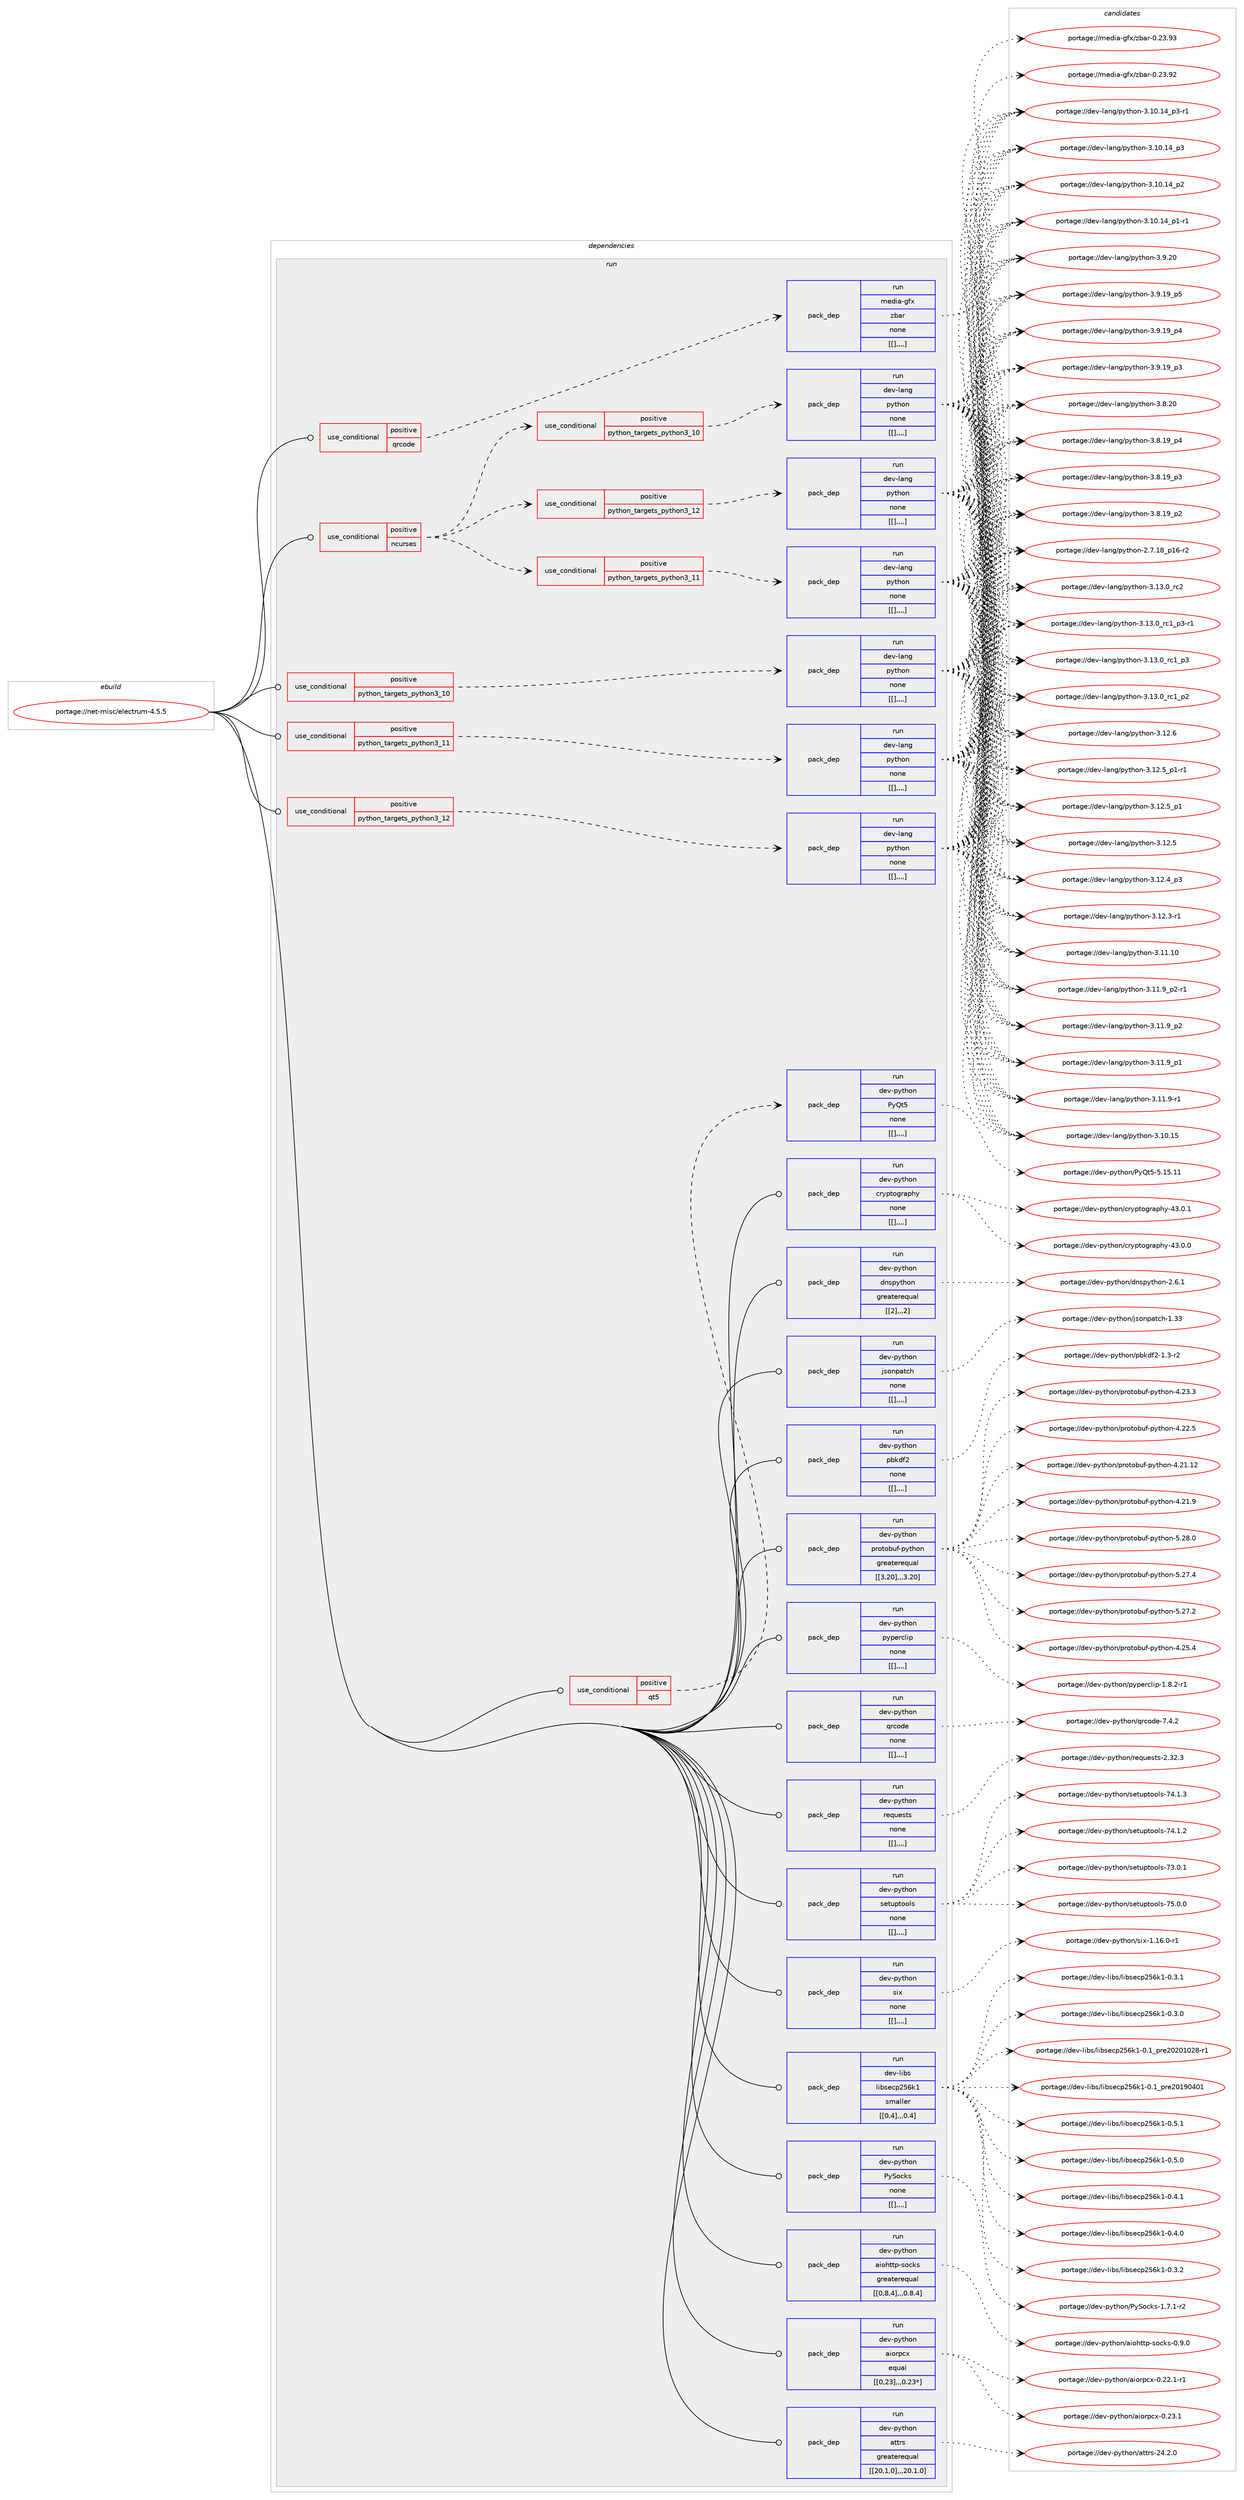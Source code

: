 digraph prolog {

# *************
# Graph options
# *************

newrank=true;
concentrate=true;
compound=true;
graph [rankdir=LR,fontname=Helvetica,fontsize=10,ranksep=1.5];#, ranksep=2.5, nodesep=0.2];
edge  [arrowhead=vee];
node  [fontname=Helvetica,fontsize=10];

# **********
# The ebuild
# **********

subgraph cluster_leftcol {
color=gray;
label=<<i>ebuild</i>>;
id [label="portage://net-misc/electrum-4.5.5", color=red, width=4, href="../net-misc/electrum-4.5.5.svg"];
}

# ****************
# The dependencies
# ****************

subgraph cluster_midcol {
color=gray;
label=<<i>dependencies</i>>;
subgraph cluster_compile {
fillcolor="#eeeeee";
style=filled;
label=<<i>compile</i>>;
}
subgraph cluster_compileandrun {
fillcolor="#eeeeee";
style=filled;
label=<<i>compile and run</i>>;
}
subgraph cluster_run {
fillcolor="#eeeeee";
style=filled;
label=<<i>run</i>>;
subgraph cond100925 {
dependency385723 [label=<<TABLE BORDER="0" CELLBORDER="1" CELLSPACING="0" CELLPADDING="4"><TR><TD ROWSPAN="3" CELLPADDING="10">use_conditional</TD></TR><TR><TD>positive</TD></TR><TR><TD>ncurses</TD></TR></TABLE>>, shape=none, color=red];
subgraph cond100926 {
dependency385724 [label=<<TABLE BORDER="0" CELLBORDER="1" CELLSPACING="0" CELLPADDING="4"><TR><TD ROWSPAN="3" CELLPADDING="10">use_conditional</TD></TR><TR><TD>positive</TD></TR><TR><TD>python_targets_python3_10</TD></TR></TABLE>>, shape=none, color=red];
subgraph pack281976 {
dependency385725 [label=<<TABLE BORDER="0" CELLBORDER="1" CELLSPACING="0" CELLPADDING="4" WIDTH="220"><TR><TD ROWSPAN="6" CELLPADDING="30">pack_dep</TD></TR><TR><TD WIDTH="110">run</TD></TR><TR><TD>dev-lang</TD></TR><TR><TD>python</TD></TR><TR><TD>none</TD></TR><TR><TD>[[],,,,]</TD></TR></TABLE>>, shape=none, color=blue];
}
dependency385724:e -> dependency385725:w [weight=20,style="dashed",arrowhead="vee"];
}
dependency385723:e -> dependency385724:w [weight=20,style="dashed",arrowhead="vee"];
subgraph cond100927 {
dependency385726 [label=<<TABLE BORDER="0" CELLBORDER="1" CELLSPACING="0" CELLPADDING="4"><TR><TD ROWSPAN="3" CELLPADDING="10">use_conditional</TD></TR><TR><TD>positive</TD></TR><TR><TD>python_targets_python3_11</TD></TR></TABLE>>, shape=none, color=red];
subgraph pack281977 {
dependency385727 [label=<<TABLE BORDER="0" CELLBORDER="1" CELLSPACING="0" CELLPADDING="4" WIDTH="220"><TR><TD ROWSPAN="6" CELLPADDING="30">pack_dep</TD></TR><TR><TD WIDTH="110">run</TD></TR><TR><TD>dev-lang</TD></TR><TR><TD>python</TD></TR><TR><TD>none</TD></TR><TR><TD>[[],,,,]</TD></TR></TABLE>>, shape=none, color=blue];
}
dependency385726:e -> dependency385727:w [weight=20,style="dashed",arrowhead="vee"];
}
dependency385723:e -> dependency385726:w [weight=20,style="dashed",arrowhead="vee"];
subgraph cond100928 {
dependency385728 [label=<<TABLE BORDER="0" CELLBORDER="1" CELLSPACING="0" CELLPADDING="4"><TR><TD ROWSPAN="3" CELLPADDING="10">use_conditional</TD></TR><TR><TD>positive</TD></TR><TR><TD>python_targets_python3_12</TD></TR></TABLE>>, shape=none, color=red];
subgraph pack281978 {
dependency385729 [label=<<TABLE BORDER="0" CELLBORDER="1" CELLSPACING="0" CELLPADDING="4" WIDTH="220"><TR><TD ROWSPAN="6" CELLPADDING="30">pack_dep</TD></TR><TR><TD WIDTH="110">run</TD></TR><TR><TD>dev-lang</TD></TR><TR><TD>python</TD></TR><TR><TD>none</TD></TR><TR><TD>[[],,,,]</TD></TR></TABLE>>, shape=none, color=blue];
}
dependency385728:e -> dependency385729:w [weight=20,style="dashed",arrowhead="vee"];
}
dependency385723:e -> dependency385728:w [weight=20,style="dashed",arrowhead="vee"];
}
id:e -> dependency385723:w [weight=20,style="solid",arrowhead="odot"];
subgraph cond100929 {
dependency385730 [label=<<TABLE BORDER="0" CELLBORDER="1" CELLSPACING="0" CELLPADDING="4"><TR><TD ROWSPAN="3" CELLPADDING="10">use_conditional</TD></TR><TR><TD>positive</TD></TR><TR><TD>python_targets_python3_10</TD></TR></TABLE>>, shape=none, color=red];
subgraph pack281979 {
dependency385731 [label=<<TABLE BORDER="0" CELLBORDER="1" CELLSPACING="0" CELLPADDING="4" WIDTH="220"><TR><TD ROWSPAN="6" CELLPADDING="30">pack_dep</TD></TR><TR><TD WIDTH="110">run</TD></TR><TR><TD>dev-lang</TD></TR><TR><TD>python</TD></TR><TR><TD>none</TD></TR><TR><TD>[[],,,,]</TD></TR></TABLE>>, shape=none, color=blue];
}
dependency385730:e -> dependency385731:w [weight=20,style="dashed",arrowhead="vee"];
}
id:e -> dependency385730:w [weight=20,style="solid",arrowhead="odot"];
subgraph cond100930 {
dependency385732 [label=<<TABLE BORDER="0" CELLBORDER="1" CELLSPACING="0" CELLPADDING="4"><TR><TD ROWSPAN="3" CELLPADDING="10">use_conditional</TD></TR><TR><TD>positive</TD></TR><TR><TD>python_targets_python3_11</TD></TR></TABLE>>, shape=none, color=red];
subgraph pack281980 {
dependency385733 [label=<<TABLE BORDER="0" CELLBORDER="1" CELLSPACING="0" CELLPADDING="4" WIDTH="220"><TR><TD ROWSPAN="6" CELLPADDING="30">pack_dep</TD></TR><TR><TD WIDTH="110">run</TD></TR><TR><TD>dev-lang</TD></TR><TR><TD>python</TD></TR><TR><TD>none</TD></TR><TR><TD>[[],,,,]</TD></TR></TABLE>>, shape=none, color=blue];
}
dependency385732:e -> dependency385733:w [weight=20,style="dashed",arrowhead="vee"];
}
id:e -> dependency385732:w [weight=20,style="solid",arrowhead="odot"];
subgraph cond100931 {
dependency385734 [label=<<TABLE BORDER="0" CELLBORDER="1" CELLSPACING="0" CELLPADDING="4"><TR><TD ROWSPAN="3" CELLPADDING="10">use_conditional</TD></TR><TR><TD>positive</TD></TR><TR><TD>python_targets_python3_12</TD></TR></TABLE>>, shape=none, color=red];
subgraph pack281981 {
dependency385735 [label=<<TABLE BORDER="0" CELLBORDER="1" CELLSPACING="0" CELLPADDING="4" WIDTH="220"><TR><TD ROWSPAN="6" CELLPADDING="30">pack_dep</TD></TR><TR><TD WIDTH="110">run</TD></TR><TR><TD>dev-lang</TD></TR><TR><TD>python</TD></TR><TR><TD>none</TD></TR><TR><TD>[[],,,,]</TD></TR></TABLE>>, shape=none, color=blue];
}
dependency385734:e -> dependency385735:w [weight=20,style="dashed",arrowhead="vee"];
}
id:e -> dependency385734:w [weight=20,style="solid",arrowhead="odot"];
subgraph cond100932 {
dependency385736 [label=<<TABLE BORDER="0" CELLBORDER="1" CELLSPACING="0" CELLPADDING="4"><TR><TD ROWSPAN="3" CELLPADDING="10">use_conditional</TD></TR><TR><TD>positive</TD></TR><TR><TD>qrcode</TD></TR></TABLE>>, shape=none, color=red];
subgraph pack281982 {
dependency385737 [label=<<TABLE BORDER="0" CELLBORDER="1" CELLSPACING="0" CELLPADDING="4" WIDTH="220"><TR><TD ROWSPAN="6" CELLPADDING="30">pack_dep</TD></TR><TR><TD WIDTH="110">run</TD></TR><TR><TD>media-gfx</TD></TR><TR><TD>zbar</TD></TR><TR><TD>none</TD></TR><TR><TD>[[],,,,]</TD></TR></TABLE>>, shape=none, color=blue];
}
dependency385736:e -> dependency385737:w [weight=20,style="dashed",arrowhead="vee"];
}
id:e -> dependency385736:w [weight=20,style="solid",arrowhead="odot"];
subgraph cond100933 {
dependency385738 [label=<<TABLE BORDER="0" CELLBORDER="1" CELLSPACING="0" CELLPADDING="4"><TR><TD ROWSPAN="3" CELLPADDING="10">use_conditional</TD></TR><TR><TD>positive</TD></TR><TR><TD>qt5</TD></TR></TABLE>>, shape=none, color=red];
subgraph pack281983 {
dependency385739 [label=<<TABLE BORDER="0" CELLBORDER="1" CELLSPACING="0" CELLPADDING="4" WIDTH="220"><TR><TD ROWSPAN="6" CELLPADDING="30">pack_dep</TD></TR><TR><TD WIDTH="110">run</TD></TR><TR><TD>dev-python</TD></TR><TR><TD>PyQt5</TD></TR><TR><TD>none</TD></TR><TR><TD>[[],,,,]</TD></TR></TABLE>>, shape=none, color=blue];
}
dependency385738:e -> dependency385739:w [weight=20,style="dashed",arrowhead="vee"];
}
id:e -> dependency385738:w [weight=20,style="solid",arrowhead="odot"];
subgraph pack281984 {
dependency385740 [label=<<TABLE BORDER="0" CELLBORDER="1" CELLSPACING="0" CELLPADDING="4" WIDTH="220"><TR><TD ROWSPAN="6" CELLPADDING="30">pack_dep</TD></TR><TR><TD WIDTH="110">run</TD></TR><TR><TD>dev-libs</TD></TR><TR><TD>libsecp256k1</TD></TR><TR><TD>smaller</TD></TR><TR><TD>[[0,4],,,0.4]</TD></TR></TABLE>>, shape=none, color=blue];
}
id:e -> dependency385740:w [weight=20,style="solid",arrowhead="odot"];
subgraph pack281985 {
dependency385741 [label=<<TABLE BORDER="0" CELLBORDER="1" CELLSPACING="0" CELLPADDING="4" WIDTH="220"><TR><TD ROWSPAN="6" CELLPADDING="30">pack_dep</TD></TR><TR><TD WIDTH="110">run</TD></TR><TR><TD>dev-python</TD></TR><TR><TD>PySocks</TD></TR><TR><TD>none</TD></TR><TR><TD>[[],,,,]</TD></TR></TABLE>>, shape=none, color=blue];
}
id:e -> dependency385741:w [weight=20,style="solid",arrowhead="odot"];
subgraph pack281986 {
dependency385742 [label=<<TABLE BORDER="0" CELLBORDER="1" CELLSPACING="0" CELLPADDING="4" WIDTH="220"><TR><TD ROWSPAN="6" CELLPADDING="30">pack_dep</TD></TR><TR><TD WIDTH="110">run</TD></TR><TR><TD>dev-python</TD></TR><TR><TD>aiohttp-socks</TD></TR><TR><TD>greaterequal</TD></TR><TR><TD>[[0,8,4],,,0.8.4]</TD></TR></TABLE>>, shape=none, color=blue];
}
id:e -> dependency385742:w [weight=20,style="solid",arrowhead="odot"];
subgraph pack281987 {
dependency385743 [label=<<TABLE BORDER="0" CELLBORDER="1" CELLSPACING="0" CELLPADDING="4" WIDTH="220"><TR><TD ROWSPAN="6" CELLPADDING="30">pack_dep</TD></TR><TR><TD WIDTH="110">run</TD></TR><TR><TD>dev-python</TD></TR><TR><TD>aiorpcx</TD></TR><TR><TD>equal</TD></TR><TR><TD>[[0,23],,,0.23*]</TD></TR></TABLE>>, shape=none, color=blue];
}
id:e -> dependency385743:w [weight=20,style="solid",arrowhead="odot"];
subgraph pack281988 {
dependency385744 [label=<<TABLE BORDER="0" CELLBORDER="1" CELLSPACING="0" CELLPADDING="4" WIDTH="220"><TR><TD ROWSPAN="6" CELLPADDING="30">pack_dep</TD></TR><TR><TD WIDTH="110">run</TD></TR><TR><TD>dev-python</TD></TR><TR><TD>attrs</TD></TR><TR><TD>greaterequal</TD></TR><TR><TD>[[20,1,0],,,20.1.0]</TD></TR></TABLE>>, shape=none, color=blue];
}
id:e -> dependency385744:w [weight=20,style="solid",arrowhead="odot"];
subgraph pack281989 {
dependency385745 [label=<<TABLE BORDER="0" CELLBORDER="1" CELLSPACING="0" CELLPADDING="4" WIDTH="220"><TR><TD ROWSPAN="6" CELLPADDING="30">pack_dep</TD></TR><TR><TD WIDTH="110">run</TD></TR><TR><TD>dev-python</TD></TR><TR><TD>cryptography</TD></TR><TR><TD>none</TD></TR><TR><TD>[[],,,,]</TD></TR></TABLE>>, shape=none, color=blue];
}
id:e -> dependency385745:w [weight=20,style="solid",arrowhead="odot"];
subgraph pack281990 {
dependency385746 [label=<<TABLE BORDER="0" CELLBORDER="1" CELLSPACING="0" CELLPADDING="4" WIDTH="220"><TR><TD ROWSPAN="6" CELLPADDING="30">pack_dep</TD></TR><TR><TD WIDTH="110">run</TD></TR><TR><TD>dev-python</TD></TR><TR><TD>dnspython</TD></TR><TR><TD>greaterequal</TD></TR><TR><TD>[[2],,,2]</TD></TR></TABLE>>, shape=none, color=blue];
}
id:e -> dependency385746:w [weight=20,style="solid",arrowhead="odot"];
subgraph pack281991 {
dependency385747 [label=<<TABLE BORDER="0" CELLBORDER="1" CELLSPACING="0" CELLPADDING="4" WIDTH="220"><TR><TD ROWSPAN="6" CELLPADDING="30">pack_dep</TD></TR><TR><TD WIDTH="110">run</TD></TR><TR><TD>dev-python</TD></TR><TR><TD>jsonpatch</TD></TR><TR><TD>none</TD></TR><TR><TD>[[],,,,]</TD></TR></TABLE>>, shape=none, color=blue];
}
id:e -> dependency385747:w [weight=20,style="solid",arrowhead="odot"];
subgraph pack281992 {
dependency385748 [label=<<TABLE BORDER="0" CELLBORDER="1" CELLSPACING="0" CELLPADDING="4" WIDTH="220"><TR><TD ROWSPAN="6" CELLPADDING="30">pack_dep</TD></TR><TR><TD WIDTH="110">run</TD></TR><TR><TD>dev-python</TD></TR><TR><TD>pbkdf2</TD></TR><TR><TD>none</TD></TR><TR><TD>[[],,,,]</TD></TR></TABLE>>, shape=none, color=blue];
}
id:e -> dependency385748:w [weight=20,style="solid",arrowhead="odot"];
subgraph pack281993 {
dependency385749 [label=<<TABLE BORDER="0" CELLBORDER="1" CELLSPACING="0" CELLPADDING="4" WIDTH="220"><TR><TD ROWSPAN="6" CELLPADDING="30">pack_dep</TD></TR><TR><TD WIDTH="110">run</TD></TR><TR><TD>dev-python</TD></TR><TR><TD>protobuf-python</TD></TR><TR><TD>greaterequal</TD></TR><TR><TD>[[3,20],,,3.20]</TD></TR></TABLE>>, shape=none, color=blue];
}
id:e -> dependency385749:w [weight=20,style="solid",arrowhead="odot"];
subgraph pack281994 {
dependency385750 [label=<<TABLE BORDER="0" CELLBORDER="1" CELLSPACING="0" CELLPADDING="4" WIDTH="220"><TR><TD ROWSPAN="6" CELLPADDING="30">pack_dep</TD></TR><TR><TD WIDTH="110">run</TD></TR><TR><TD>dev-python</TD></TR><TR><TD>pyperclip</TD></TR><TR><TD>none</TD></TR><TR><TD>[[],,,,]</TD></TR></TABLE>>, shape=none, color=blue];
}
id:e -> dependency385750:w [weight=20,style="solid",arrowhead="odot"];
subgraph pack281995 {
dependency385751 [label=<<TABLE BORDER="0" CELLBORDER="1" CELLSPACING="0" CELLPADDING="4" WIDTH="220"><TR><TD ROWSPAN="6" CELLPADDING="30">pack_dep</TD></TR><TR><TD WIDTH="110">run</TD></TR><TR><TD>dev-python</TD></TR><TR><TD>qrcode</TD></TR><TR><TD>none</TD></TR><TR><TD>[[],,,,]</TD></TR></TABLE>>, shape=none, color=blue];
}
id:e -> dependency385751:w [weight=20,style="solid",arrowhead="odot"];
subgraph pack281996 {
dependency385752 [label=<<TABLE BORDER="0" CELLBORDER="1" CELLSPACING="0" CELLPADDING="4" WIDTH="220"><TR><TD ROWSPAN="6" CELLPADDING="30">pack_dep</TD></TR><TR><TD WIDTH="110">run</TD></TR><TR><TD>dev-python</TD></TR><TR><TD>requests</TD></TR><TR><TD>none</TD></TR><TR><TD>[[],,,,]</TD></TR></TABLE>>, shape=none, color=blue];
}
id:e -> dependency385752:w [weight=20,style="solid",arrowhead="odot"];
subgraph pack281997 {
dependency385753 [label=<<TABLE BORDER="0" CELLBORDER="1" CELLSPACING="0" CELLPADDING="4" WIDTH="220"><TR><TD ROWSPAN="6" CELLPADDING="30">pack_dep</TD></TR><TR><TD WIDTH="110">run</TD></TR><TR><TD>dev-python</TD></TR><TR><TD>setuptools</TD></TR><TR><TD>none</TD></TR><TR><TD>[[],,,,]</TD></TR></TABLE>>, shape=none, color=blue];
}
id:e -> dependency385753:w [weight=20,style="solid",arrowhead="odot"];
subgraph pack281998 {
dependency385754 [label=<<TABLE BORDER="0" CELLBORDER="1" CELLSPACING="0" CELLPADDING="4" WIDTH="220"><TR><TD ROWSPAN="6" CELLPADDING="30">pack_dep</TD></TR><TR><TD WIDTH="110">run</TD></TR><TR><TD>dev-python</TD></TR><TR><TD>six</TD></TR><TR><TD>none</TD></TR><TR><TD>[[],,,,]</TD></TR></TABLE>>, shape=none, color=blue];
}
id:e -> dependency385754:w [weight=20,style="solid",arrowhead="odot"];
}
}

# **************
# The candidates
# **************

subgraph cluster_choices {
rank=same;
color=gray;
label=<<i>candidates</i>>;

subgraph choice281976 {
color=black;
nodesep=1;
choice10010111845108971101034711212111610411111045514649514648951149950 [label="portage://dev-lang/python-3.13.0_rc2", color=red, width=4,href="../dev-lang/python-3.13.0_rc2.svg"];
choice1001011184510897110103471121211161041111104551464951464895114994995112514511449 [label="portage://dev-lang/python-3.13.0_rc1_p3-r1", color=red, width=4,href="../dev-lang/python-3.13.0_rc1_p3-r1.svg"];
choice100101118451089711010347112121116104111110455146495146489511499499511251 [label="portage://dev-lang/python-3.13.0_rc1_p3", color=red, width=4,href="../dev-lang/python-3.13.0_rc1_p3.svg"];
choice100101118451089711010347112121116104111110455146495146489511499499511250 [label="portage://dev-lang/python-3.13.0_rc1_p2", color=red, width=4,href="../dev-lang/python-3.13.0_rc1_p2.svg"];
choice10010111845108971101034711212111610411111045514649504654 [label="portage://dev-lang/python-3.12.6", color=red, width=4,href="../dev-lang/python-3.12.6.svg"];
choice1001011184510897110103471121211161041111104551464950465395112494511449 [label="portage://dev-lang/python-3.12.5_p1-r1", color=red, width=4,href="../dev-lang/python-3.12.5_p1-r1.svg"];
choice100101118451089711010347112121116104111110455146495046539511249 [label="portage://dev-lang/python-3.12.5_p1", color=red, width=4,href="../dev-lang/python-3.12.5_p1.svg"];
choice10010111845108971101034711212111610411111045514649504653 [label="portage://dev-lang/python-3.12.5", color=red, width=4,href="../dev-lang/python-3.12.5.svg"];
choice100101118451089711010347112121116104111110455146495046529511251 [label="portage://dev-lang/python-3.12.4_p3", color=red, width=4,href="../dev-lang/python-3.12.4_p3.svg"];
choice100101118451089711010347112121116104111110455146495046514511449 [label="portage://dev-lang/python-3.12.3-r1", color=red, width=4,href="../dev-lang/python-3.12.3-r1.svg"];
choice1001011184510897110103471121211161041111104551464949464948 [label="portage://dev-lang/python-3.11.10", color=red, width=4,href="../dev-lang/python-3.11.10.svg"];
choice1001011184510897110103471121211161041111104551464949465795112504511449 [label="portage://dev-lang/python-3.11.9_p2-r1", color=red, width=4,href="../dev-lang/python-3.11.9_p2-r1.svg"];
choice100101118451089711010347112121116104111110455146494946579511250 [label="portage://dev-lang/python-3.11.9_p2", color=red, width=4,href="../dev-lang/python-3.11.9_p2.svg"];
choice100101118451089711010347112121116104111110455146494946579511249 [label="portage://dev-lang/python-3.11.9_p1", color=red, width=4,href="../dev-lang/python-3.11.9_p1.svg"];
choice100101118451089711010347112121116104111110455146494946574511449 [label="portage://dev-lang/python-3.11.9-r1", color=red, width=4,href="../dev-lang/python-3.11.9-r1.svg"];
choice1001011184510897110103471121211161041111104551464948464953 [label="portage://dev-lang/python-3.10.15", color=red, width=4,href="../dev-lang/python-3.10.15.svg"];
choice100101118451089711010347112121116104111110455146494846495295112514511449 [label="portage://dev-lang/python-3.10.14_p3-r1", color=red, width=4,href="../dev-lang/python-3.10.14_p3-r1.svg"];
choice10010111845108971101034711212111610411111045514649484649529511251 [label="portage://dev-lang/python-3.10.14_p3", color=red, width=4,href="../dev-lang/python-3.10.14_p3.svg"];
choice10010111845108971101034711212111610411111045514649484649529511250 [label="portage://dev-lang/python-3.10.14_p2", color=red, width=4,href="../dev-lang/python-3.10.14_p2.svg"];
choice100101118451089711010347112121116104111110455146494846495295112494511449 [label="portage://dev-lang/python-3.10.14_p1-r1", color=red, width=4,href="../dev-lang/python-3.10.14_p1-r1.svg"];
choice10010111845108971101034711212111610411111045514657465048 [label="portage://dev-lang/python-3.9.20", color=red, width=4,href="../dev-lang/python-3.9.20.svg"];
choice100101118451089711010347112121116104111110455146574649579511253 [label="portage://dev-lang/python-3.9.19_p5", color=red, width=4,href="../dev-lang/python-3.9.19_p5.svg"];
choice100101118451089711010347112121116104111110455146574649579511252 [label="portage://dev-lang/python-3.9.19_p4", color=red, width=4,href="../dev-lang/python-3.9.19_p4.svg"];
choice100101118451089711010347112121116104111110455146574649579511251 [label="portage://dev-lang/python-3.9.19_p3", color=red, width=4,href="../dev-lang/python-3.9.19_p3.svg"];
choice10010111845108971101034711212111610411111045514656465048 [label="portage://dev-lang/python-3.8.20", color=red, width=4,href="../dev-lang/python-3.8.20.svg"];
choice100101118451089711010347112121116104111110455146564649579511252 [label="portage://dev-lang/python-3.8.19_p4", color=red, width=4,href="../dev-lang/python-3.8.19_p4.svg"];
choice100101118451089711010347112121116104111110455146564649579511251 [label="portage://dev-lang/python-3.8.19_p3", color=red, width=4,href="../dev-lang/python-3.8.19_p3.svg"];
choice100101118451089711010347112121116104111110455146564649579511250 [label="portage://dev-lang/python-3.8.19_p2", color=red, width=4,href="../dev-lang/python-3.8.19_p2.svg"];
choice100101118451089711010347112121116104111110455046554649569511249544511450 [label="portage://dev-lang/python-2.7.18_p16-r2", color=red, width=4,href="../dev-lang/python-2.7.18_p16-r2.svg"];
dependency385725:e -> choice10010111845108971101034711212111610411111045514649514648951149950:w [style=dotted,weight="100"];
dependency385725:e -> choice1001011184510897110103471121211161041111104551464951464895114994995112514511449:w [style=dotted,weight="100"];
dependency385725:e -> choice100101118451089711010347112121116104111110455146495146489511499499511251:w [style=dotted,weight="100"];
dependency385725:e -> choice100101118451089711010347112121116104111110455146495146489511499499511250:w [style=dotted,weight="100"];
dependency385725:e -> choice10010111845108971101034711212111610411111045514649504654:w [style=dotted,weight="100"];
dependency385725:e -> choice1001011184510897110103471121211161041111104551464950465395112494511449:w [style=dotted,weight="100"];
dependency385725:e -> choice100101118451089711010347112121116104111110455146495046539511249:w [style=dotted,weight="100"];
dependency385725:e -> choice10010111845108971101034711212111610411111045514649504653:w [style=dotted,weight="100"];
dependency385725:e -> choice100101118451089711010347112121116104111110455146495046529511251:w [style=dotted,weight="100"];
dependency385725:e -> choice100101118451089711010347112121116104111110455146495046514511449:w [style=dotted,weight="100"];
dependency385725:e -> choice1001011184510897110103471121211161041111104551464949464948:w [style=dotted,weight="100"];
dependency385725:e -> choice1001011184510897110103471121211161041111104551464949465795112504511449:w [style=dotted,weight="100"];
dependency385725:e -> choice100101118451089711010347112121116104111110455146494946579511250:w [style=dotted,weight="100"];
dependency385725:e -> choice100101118451089711010347112121116104111110455146494946579511249:w [style=dotted,weight="100"];
dependency385725:e -> choice100101118451089711010347112121116104111110455146494946574511449:w [style=dotted,weight="100"];
dependency385725:e -> choice1001011184510897110103471121211161041111104551464948464953:w [style=dotted,weight="100"];
dependency385725:e -> choice100101118451089711010347112121116104111110455146494846495295112514511449:w [style=dotted,weight="100"];
dependency385725:e -> choice10010111845108971101034711212111610411111045514649484649529511251:w [style=dotted,weight="100"];
dependency385725:e -> choice10010111845108971101034711212111610411111045514649484649529511250:w [style=dotted,weight="100"];
dependency385725:e -> choice100101118451089711010347112121116104111110455146494846495295112494511449:w [style=dotted,weight="100"];
dependency385725:e -> choice10010111845108971101034711212111610411111045514657465048:w [style=dotted,weight="100"];
dependency385725:e -> choice100101118451089711010347112121116104111110455146574649579511253:w [style=dotted,weight="100"];
dependency385725:e -> choice100101118451089711010347112121116104111110455146574649579511252:w [style=dotted,weight="100"];
dependency385725:e -> choice100101118451089711010347112121116104111110455146574649579511251:w [style=dotted,weight="100"];
dependency385725:e -> choice10010111845108971101034711212111610411111045514656465048:w [style=dotted,weight="100"];
dependency385725:e -> choice100101118451089711010347112121116104111110455146564649579511252:w [style=dotted,weight="100"];
dependency385725:e -> choice100101118451089711010347112121116104111110455146564649579511251:w [style=dotted,weight="100"];
dependency385725:e -> choice100101118451089711010347112121116104111110455146564649579511250:w [style=dotted,weight="100"];
dependency385725:e -> choice100101118451089711010347112121116104111110455046554649569511249544511450:w [style=dotted,weight="100"];
}
subgraph choice281977 {
color=black;
nodesep=1;
choice10010111845108971101034711212111610411111045514649514648951149950 [label="portage://dev-lang/python-3.13.0_rc2", color=red, width=4,href="../dev-lang/python-3.13.0_rc2.svg"];
choice1001011184510897110103471121211161041111104551464951464895114994995112514511449 [label="portage://dev-lang/python-3.13.0_rc1_p3-r1", color=red, width=4,href="../dev-lang/python-3.13.0_rc1_p3-r1.svg"];
choice100101118451089711010347112121116104111110455146495146489511499499511251 [label="portage://dev-lang/python-3.13.0_rc1_p3", color=red, width=4,href="../dev-lang/python-3.13.0_rc1_p3.svg"];
choice100101118451089711010347112121116104111110455146495146489511499499511250 [label="portage://dev-lang/python-3.13.0_rc1_p2", color=red, width=4,href="../dev-lang/python-3.13.0_rc1_p2.svg"];
choice10010111845108971101034711212111610411111045514649504654 [label="portage://dev-lang/python-3.12.6", color=red, width=4,href="../dev-lang/python-3.12.6.svg"];
choice1001011184510897110103471121211161041111104551464950465395112494511449 [label="portage://dev-lang/python-3.12.5_p1-r1", color=red, width=4,href="../dev-lang/python-3.12.5_p1-r1.svg"];
choice100101118451089711010347112121116104111110455146495046539511249 [label="portage://dev-lang/python-3.12.5_p1", color=red, width=4,href="../dev-lang/python-3.12.5_p1.svg"];
choice10010111845108971101034711212111610411111045514649504653 [label="portage://dev-lang/python-3.12.5", color=red, width=4,href="../dev-lang/python-3.12.5.svg"];
choice100101118451089711010347112121116104111110455146495046529511251 [label="portage://dev-lang/python-3.12.4_p3", color=red, width=4,href="../dev-lang/python-3.12.4_p3.svg"];
choice100101118451089711010347112121116104111110455146495046514511449 [label="portage://dev-lang/python-3.12.3-r1", color=red, width=4,href="../dev-lang/python-3.12.3-r1.svg"];
choice1001011184510897110103471121211161041111104551464949464948 [label="portage://dev-lang/python-3.11.10", color=red, width=4,href="../dev-lang/python-3.11.10.svg"];
choice1001011184510897110103471121211161041111104551464949465795112504511449 [label="portage://dev-lang/python-3.11.9_p2-r1", color=red, width=4,href="../dev-lang/python-3.11.9_p2-r1.svg"];
choice100101118451089711010347112121116104111110455146494946579511250 [label="portage://dev-lang/python-3.11.9_p2", color=red, width=4,href="../dev-lang/python-3.11.9_p2.svg"];
choice100101118451089711010347112121116104111110455146494946579511249 [label="portage://dev-lang/python-3.11.9_p1", color=red, width=4,href="../dev-lang/python-3.11.9_p1.svg"];
choice100101118451089711010347112121116104111110455146494946574511449 [label="portage://dev-lang/python-3.11.9-r1", color=red, width=4,href="../dev-lang/python-3.11.9-r1.svg"];
choice1001011184510897110103471121211161041111104551464948464953 [label="portage://dev-lang/python-3.10.15", color=red, width=4,href="../dev-lang/python-3.10.15.svg"];
choice100101118451089711010347112121116104111110455146494846495295112514511449 [label="portage://dev-lang/python-3.10.14_p3-r1", color=red, width=4,href="../dev-lang/python-3.10.14_p3-r1.svg"];
choice10010111845108971101034711212111610411111045514649484649529511251 [label="portage://dev-lang/python-3.10.14_p3", color=red, width=4,href="../dev-lang/python-3.10.14_p3.svg"];
choice10010111845108971101034711212111610411111045514649484649529511250 [label="portage://dev-lang/python-3.10.14_p2", color=red, width=4,href="../dev-lang/python-3.10.14_p2.svg"];
choice100101118451089711010347112121116104111110455146494846495295112494511449 [label="portage://dev-lang/python-3.10.14_p1-r1", color=red, width=4,href="../dev-lang/python-3.10.14_p1-r1.svg"];
choice10010111845108971101034711212111610411111045514657465048 [label="portage://dev-lang/python-3.9.20", color=red, width=4,href="../dev-lang/python-3.9.20.svg"];
choice100101118451089711010347112121116104111110455146574649579511253 [label="portage://dev-lang/python-3.9.19_p5", color=red, width=4,href="../dev-lang/python-3.9.19_p5.svg"];
choice100101118451089711010347112121116104111110455146574649579511252 [label="portage://dev-lang/python-3.9.19_p4", color=red, width=4,href="../dev-lang/python-3.9.19_p4.svg"];
choice100101118451089711010347112121116104111110455146574649579511251 [label="portage://dev-lang/python-3.9.19_p3", color=red, width=4,href="../dev-lang/python-3.9.19_p3.svg"];
choice10010111845108971101034711212111610411111045514656465048 [label="portage://dev-lang/python-3.8.20", color=red, width=4,href="../dev-lang/python-3.8.20.svg"];
choice100101118451089711010347112121116104111110455146564649579511252 [label="portage://dev-lang/python-3.8.19_p4", color=red, width=4,href="../dev-lang/python-3.8.19_p4.svg"];
choice100101118451089711010347112121116104111110455146564649579511251 [label="portage://dev-lang/python-3.8.19_p3", color=red, width=4,href="../dev-lang/python-3.8.19_p3.svg"];
choice100101118451089711010347112121116104111110455146564649579511250 [label="portage://dev-lang/python-3.8.19_p2", color=red, width=4,href="../dev-lang/python-3.8.19_p2.svg"];
choice100101118451089711010347112121116104111110455046554649569511249544511450 [label="portage://dev-lang/python-2.7.18_p16-r2", color=red, width=4,href="../dev-lang/python-2.7.18_p16-r2.svg"];
dependency385727:e -> choice10010111845108971101034711212111610411111045514649514648951149950:w [style=dotted,weight="100"];
dependency385727:e -> choice1001011184510897110103471121211161041111104551464951464895114994995112514511449:w [style=dotted,weight="100"];
dependency385727:e -> choice100101118451089711010347112121116104111110455146495146489511499499511251:w [style=dotted,weight="100"];
dependency385727:e -> choice100101118451089711010347112121116104111110455146495146489511499499511250:w [style=dotted,weight="100"];
dependency385727:e -> choice10010111845108971101034711212111610411111045514649504654:w [style=dotted,weight="100"];
dependency385727:e -> choice1001011184510897110103471121211161041111104551464950465395112494511449:w [style=dotted,weight="100"];
dependency385727:e -> choice100101118451089711010347112121116104111110455146495046539511249:w [style=dotted,weight="100"];
dependency385727:e -> choice10010111845108971101034711212111610411111045514649504653:w [style=dotted,weight="100"];
dependency385727:e -> choice100101118451089711010347112121116104111110455146495046529511251:w [style=dotted,weight="100"];
dependency385727:e -> choice100101118451089711010347112121116104111110455146495046514511449:w [style=dotted,weight="100"];
dependency385727:e -> choice1001011184510897110103471121211161041111104551464949464948:w [style=dotted,weight="100"];
dependency385727:e -> choice1001011184510897110103471121211161041111104551464949465795112504511449:w [style=dotted,weight="100"];
dependency385727:e -> choice100101118451089711010347112121116104111110455146494946579511250:w [style=dotted,weight="100"];
dependency385727:e -> choice100101118451089711010347112121116104111110455146494946579511249:w [style=dotted,weight="100"];
dependency385727:e -> choice100101118451089711010347112121116104111110455146494946574511449:w [style=dotted,weight="100"];
dependency385727:e -> choice1001011184510897110103471121211161041111104551464948464953:w [style=dotted,weight="100"];
dependency385727:e -> choice100101118451089711010347112121116104111110455146494846495295112514511449:w [style=dotted,weight="100"];
dependency385727:e -> choice10010111845108971101034711212111610411111045514649484649529511251:w [style=dotted,weight="100"];
dependency385727:e -> choice10010111845108971101034711212111610411111045514649484649529511250:w [style=dotted,weight="100"];
dependency385727:e -> choice100101118451089711010347112121116104111110455146494846495295112494511449:w [style=dotted,weight="100"];
dependency385727:e -> choice10010111845108971101034711212111610411111045514657465048:w [style=dotted,weight="100"];
dependency385727:e -> choice100101118451089711010347112121116104111110455146574649579511253:w [style=dotted,weight="100"];
dependency385727:e -> choice100101118451089711010347112121116104111110455146574649579511252:w [style=dotted,weight="100"];
dependency385727:e -> choice100101118451089711010347112121116104111110455146574649579511251:w [style=dotted,weight="100"];
dependency385727:e -> choice10010111845108971101034711212111610411111045514656465048:w [style=dotted,weight="100"];
dependency385727:e -> choice100101118451089711010347112121116104111110455146564649579511252:w [style=dotted,weight="100"];
dependency385727:e -> choice100101118451089711010347112121116104111110455146564649579511251:w [style=dotted,weight="100"];
dependency385727:e -> choice100101118451089711010347112121116104111110455146564649579511250:w [style=dotted,weight="100"];
dependency385727:e -> choice100101118451089711010347112121116104111110455046554649569511249544511450:w [style=dotted,weight="100"];
}
subgraph choice281978 {
color=black;
nodesep=1;
choice10010111845108971101034711212111610411111045514649514648951149950 [label="portage://dev-lang/python-3.13.0_rc2", color=red, width=4,href="../dev-lang/python-3.13.0_rc2.svg"];
choice1001011184510897110103471121211161041111104551464951464895114994995112514511449 [label="portage://dev-lang/python-3.13.0_rc1_p3-r1", color=red, width=4,href="../dev-lang/python-3.13.0_rc1_p3-r1.svg"];
choice100101118451089711010347112121116104111110455146495146489511499499511251 [label="portage://dev-lang/python-3.13.0_rc1_p3", color=red, width=4,href="../dev-lang/python-3.13.0_rc1_p3.svg"];
choice100101118451089711010347112121116104111110455146495146489511499499511250 [label="portage://dev-lang/python-3.13.0_rc1_p2", color=red, width=4,href="../dev-lang/python-3.13.0_rc1_p2.svg"];
choice10010111845108971101034711212111610411111045514649504654 [label="portage://dev-lang/python-3.12.6", color=red, width=4,href="../dev-lang/python-3.12.6.svg"];
choice1001011184510897110103471121211161041111104551464950465395112494511449 [label="portage://dev-lang/python-3.12.5_p1-r1", color=red, width=4,href="../dev-lang/python-3.12.5_p1-r1.svg"];
choice100101118451089711010347112121116104111110455146495046539511249 [label="portage://dev-lang/python-3.12.5_p1", color=red, width=4,href="../dev-lang/python-3.12.5_p1.svg"];
choice10010111845108971101034711212111610411111045514649504653 [label="portage://dev-lang/python-3.12.5", color=red, width=4,href="../dev-lang/python-3.12.5.svg"];
choice100101118451089711010347112121116104111110455146495046529511251 [label="portage://dev-lang/python-3.12.4_p3", color=red, width=4,href="../dev-lang/python-3.12.4_p3.svg"];
choice100101118451089711010347112121116104111110455146495046514511449 [label="portage://dev-lang/python-3.12.3-r1", color=red, width=4,href="../dev-lang/python-3.12.3-r1.svg"];
choice1001011184510897110103471121211161041111104551464949464948 [label="portage://dev-lang/python-3.11.10", color=red, width=4,href="../dev-lang/python-3.11.10.svg"];
choice1001011184510897110103471121211161041111104551464949465795112504511449 [label="portage://dev-lang/python-3.11.9_p2-r1", color=red, width=4,href="../dev-lang/python-3.11.9_p2-r1.svg"];
choice100101118451089711010347112121116104111110455146494946579511250 [label="portage://dev-lang/python-3.11.9_p2", color=red, width=4,href="../dev-lang/python-3.11.9_p2.svg"];
choice100101118451089711010347112121116104111110455146494946579511249 [label="portage://dev-lang/python-3.11.9_p1", color=red, width=4,href="../dev-lang/python-3.11.9_p1.svg"];
choice100101118451089711010347112121116104111110455146494946574511449 [label="portage://dev-lang/python-3.11.9-r1", color=red, width=4,href="../dev-lang/python-3.11.9-r1.svg"];
choice1001011184510897110103471121211161041111104551464948464953 [label="portage://dev-lang/python-3.10.15", color=red, width=4,href="../dev-lang/python-3.10.15.svg"];
choice100101118451089711010347112121116104111110455146494846495295112514511449 [label="portage://dev-lang/python-3.10.14_p3-r1", color=red, width=4,href="../dev-lang/python-3.10.14_p3-r1.svg"];
choice10010111845108971101034711212111610411111045514649484649529511251 [label="portage://dev-lang/python-3.10.14_p3", color=red, width=4,href="../dev-lang/python-3.10.14_p3.svg"];
choice10010111845108971101034711212111610411111045514649484649529511250 [label="portage://dev-lang/python-3.10.14_p2", color=red, width=4,href="../dev-lang/python-3.10.14_p2.svg"];
choice100101118451089711010347112121116104111110455146494846495295112494511449 [label="portage://dev-lang/python-3.10.14_p1-r1", color=red, width=4,href="../dev-lang/python-3.10.14_p1-r1.svg"];
choice10010111845108971101034711212111610411111045514657465048 [label="portage://dev-lang/python-3.9.20", color=red, width=4,href="../dev-lang/python-3.9.20.svg"];
choice100101118451089711010347112121116104111110455146574649579511253 [label="portage://dev-lang/python-3.9.19_p5", color=red, width=4,href="../dev-lang/python-3.9.19_p5.svg"];
choice100101118451089711010347112121116104111110455146574649579511252 [label="portage://dev-lang/python-3.9.19_p4", color=red, width=4,href="../dev-lang/python-3.9.19_p4.svg"];
choice100101118451089711010347112121116104111110455146574649579511251 [label="portage://dev-lang/python-3.9.19_p3", color=red, width=4,href="../dev-lang/python-3.9.19_p3.svg"];
choice10010111845108971101034711212111610411111045514656465048 [label="portage://dev-lang/python-3.8.20", color=red, width=4,href="../dev-lang/python-3.8.20.svg"];
choice100101118451089711010347112121116104111110455146564649579511252 [label="portage://dev-lang/python-3.8.19_p4", color=red, width=4,href="../dev-lang/python-3.8.19_p4.svg"];
choice100101118451089711010347112121116104111110455146564649579511251 [label="portage://dev-lang/python-3.8.19_p3", color=red, width=4,href="../dev-lang/python-3.8.19_p3.svg"];
choice100101118451089711010347112121116104111110455146564649579511250 [label="portage://dev-lang/python-3.8.19_p2", color=red, width=4,href="../dev-lang/python-3.8.19_p2.svg"];
choice100101118451089711010347112121116104111110455046554649569511249544511450 [label="portage://dev-lang/python-2.7.18_p16-r2", color=red, width=4,href="../dev-lang/python-2.7.18_p16-r2.svg"];
dependency385729:e -> choice10010111845108971101034711212111610411111045514649514648951149950:w [style=dotted,weight="100"];
dependency385729:e -> choice1001011184510897110103471121211161041111104551464951464895114994995112514511449:w [style=dotted,weight="100"];
dependency385729:e -> choice100101118451089711010347112121116104111110455146495146489511499499511251:w [style=dotted,weight="100"];
dependency385729:e -> choice100101118451089711010347112121116104111110455146495146489511499499511250:w [style=dotted,weight="100"];
dependency385729:e -> choice10010111845108971101034711212111610411111045514649504654:w [style=dotted,weight="100"];
dependency385729:e -> choice1001011184510897110103471121211161041111104551464950465395112494511449:w [style=dotted,weight="100"];
dependency385729:e -> choice100101118451089711010347112121116104111110455146495046539511249:w [style=dotted,weight="100"];
dependency385729:e -> choice10010111845108971101034711212111610411111045514649504653:w [style=dotted,weight="100"];
dependency385729:e -> choice100101118451089711010347112121116104111110455146495046529511251:w [style=dotted,weight="100"];
dependency385729:e -> choice100101118451089711010347112121116104111110455146495046514511449:w [style=dotted,weight="100"];
dependency385729:e -> choice1001011184510897110103471121211161041111104551464949464948:w [style=dotted,weight="100"];
dependency385729:e -> choice1001011184510897110103471121211161041111104551464949465795112504511449:w [style=dotted,weight="100"];
dependency385729:e -> choice100101118451089711010347112121116104111110455146494946579511250:w [style=dotted,weight="100"];
dependency385729:e -> choice100101118451089711010347112121116104111110455146494946579511249:w [style=dotted,weight="100"];
dependency385729:e -> choice100101118451089711010347112121116104111110455146494946574511449:w [style=dotted,weight="100"];
dependency385729:e -> choice1001011184510897110103471121211161041111104551464948464953:w [style=dotted,weight="100"];
dependency385729:e -> choice100101118451089711010347112121116104111110455146494846495295112514511449:w [style=dotted,weight="100"];
dependency385729:e -> choice10010111845108971101034711212111610411111045514649484649529511251:w [style=dotted,weight="100"];
dependency385729:e -> choice10010111845108971101034711212111610411111045514649484649529511250:w [style=dotted,weight="100"];
dependency385729:e -> choice100101118451089711010347112121116104111110455146494846495295112494511449:w [style=dotted,weight="100"];
dependency385729:e -> choice10010111845108971101034711212111610411111045514657465048:w [style=dotted,weight="100"];
dependency385729:e -> choice100101118451089711010347112121116104111110455146574649579511253:w [style=dotted,weight="100"];
dependency385729:e -> choice100101118451089711010347112121116104111110455146574649579511252:w [style=dotted,weight="100"];
dependency385729:e -> choice100101118451089711010347112121116104111110455146574649579511251:w [style=dotted,weight="100"];
dependency385729:e -> choice10010111845108971101034711212111610411111045514656465048:w [style=dotted,weight="100"];
dependency385729:e -> choice100101118451089711010347112121116104111110455146564649579511252:w [style=dotted,weight="100"];
dependency385729:e -> choice100101118451089711010347112121116104111110455146564649579511251:w [style=dotted,weight="100"];
dependency385729:e -> choice100101118451089711010347112121116104111110455146564649579511250:w [style=dotted,weight="100"];
dependency385729:e -> choice100101118451089711010347112121116104111110455046554649569511249544511450:w [style=dotted,weight="100"];
}
subgraph choice281979 {
color=black;
nodesep=1;
choice10010111845108971101034711212111610411111045514649514648951149950 [label="portage://dev-lang/python-3.13.0_rc2", color=red, width=4,href="../dev-lang/python-3.13.0_rc2.svg"];
choice1001011184510897110103471121211161041111104551464951464895114994995112514511449 [label="portage://dev-lang/python-3.13.0_rc1_p3-r1", color=red, width=4,href="../dev-lang/python-3.13.0_rc1_p3-r1.svg"];
choice100101118451089711010347112121116104111110455146495146489511499499511251 [label="portage://dev-lang/python-3.13.0_rc1_p3", color=red, width=4,href="../dev-lang/python-3.13.0_rc1_p3.svg"];
choice100101118451089711010347112121116104111110455146495146489511499499511250 [label="portage://dev-lang/python-3.13.0_rc1_p2", color=red, width=4,href="../dev-lang/python-3.13.0_rc1_p2.svg"];
choice10010111845108971101034711212111610411111045514649504654 [label="portage://dev-lang/python-3.12.6", color=red, width=4,href="../dev-lang/python-3.12.6.svg"];
choice1001011184510897110103471121211161041111104551464950465395112494511449 [label="portage://dev-lang/python-3.12.5_p1-r1", color=red, width=4,href="../dev-lang/python-3.12.5_p1-r1.svg"];
choice100101118451089711010347112121116104111110455146495046539511249 [label="portage://dev-lang/python-3.12.5_p1", color=red, width=4,href="../dev-lang/python-3.12.5_p1.svg"];
choice10010111845108971101034711212111610411111045514649504653 [label="portage://dev-lang/python-3.12.5", color=red, width=4,href="../dev-lang/python-3.12.5.svg"];
choice100101118451089711010347112121116104111110455146495046529511251 [label="portage://dev-lang/python-3.12.4_p3", color=red, width=4,href="../dev-lang/python-3.12.4_p3.svg"];
choice100101118451089711010347112121116104111110455146495046514511449 [label="portage://dev-lang/python-3.12.3-r1", color=red, width=4,href="../dev-lang/python-3.12.3-r1.svg"];
choice1001011184510897110103471121211161041111104551464949464948 [label="portage://dev-lang/python-3.11.10", color=red, width=4,href="../dev-lang/python-3.11.10.svg"];
choice1001011184510897110103471121211161041111104551464949465795112504511449 [label="portage://dev-lang/python-3.11.9_p2-r1", color=red, width=4,href="../dev-lang/python-3.11.9_p2-r1.svg"];
choice100101118451089711010347112121116104111110455146494946579511250 [label="portage://dev-lang/python-3.11.9_p2", color=red, width=4,href="../dev-lang/python-3.11.9_p2.svg"];
choice100101118451089711010347112121116104111110455146494946579511249 [label="portage://dev-lang/python-3.11.9_p1", color=red, width=4,href="../dev-lang/python-3.11.9_p1.svg"];
choice100101118451089711010347112121116104111110455146494946574511449 [label="portage://dev-lang/python-3.11.9-r1", color=red, width=4,href="../dev-lang/python-3.11.9-r1.svg"];
choice1001011184510897110103471121211161041111104551464948464953 [label="portage://dev-lang/python-3.10.15", color=red, width=4,href="../dev-lang/python-3.10.15.svg"];
choice100101118451089711010347112121116104111110455146494846495295112514511449 [label="portage://dev-lang/python-3.10.14_p3-r1", color=red, width=4,href="../dev-lang/python-3.10.14_p3-r1.svg"];
choice10010111845108971101034711212111610411111045514649484649529511251 [label="portage://dev-lang/python-3.10.14_p3", color=red, width=4,href="../dev-lang/python-3.10.14_p3.svg"];
choice10010111845108971101034711212111610411111045514649484649529511250 [label="portage://dev-lang/python-3.10.14_p2", color=red, width=4,href="../dev-lang/python-3.10.14_p2.svg"];
choice100101118451089711010347112121116104111110455146494846495295112494511449 [label="portage://dev-lang/python-3.10.14_p1-r1", color=red, width=4,href="../dev-lang/python-3.10.14_p1-r1.svg"];
choice10010111845108971101034711212111610411111045514657465048 [label="portage://dev-lang/python-3.9.20", color=red, width=4,href="../dev-lang/python-3.9.20.svg"];
choice100101118451089711010347112121116104111110455146574649579511253 [label="portage://dev-lang/python-3.9.19_p5", color=red, width=4,href="../dev-lang/python-3.9.19_p5.svg"];
choice100101118451089711010347112121116104111110455146574649579511252 [label="portage://dev-lang/python-3.9.19_p4", color=red, width=4,href="../dev-lang/python-3.9.19_p4.svg"];
choice100101118451089711010347112121116104111110455146574649579511251 [label="portage://dev-lang/python-3.9.19_p3", color=red, width=4,href="../dev-lang/python-3.9.19_p3.svg"];
choice10010111845108971101034711212111610411111045514656465048 [label="portage://dev-lang/python-3.8.20", color=red, width=4,href="../dev-lang/python-3.8.20.svg"];
choice100101118451089711010347112121116104111110455146564649579511252 [label="portage://dev-lang/python-3.8.19_p4", color=red, width=4,href="../dev-lang/python-3.8.19_p4.svg"];
choice100101118451089711010347112121116104111110455146564649579511251 [label="portage://dev-lang/python-3.8.19_p3", color=red, width=4,href="../dev-lang/python-3.8.19_p3.svg"];
choice100101118451089711010347112121116104111110455146564649579511250 [label="portage://dev-lang/python-3.8.19_p2", color=red, width=4,href="../dev-lang/python-3.8.19_p2.svg"];
choice100101118451089711010347112121116104111110455046554649569511249544511450 [label="portage://dev-lang/python-2.7.18_p16-r2", color=red, width=4,href="../dev-lang/python-2.7.18_p16-r2.svg"];
dependency385731:e -> choice10010111845108971101034711212111610411111045514649514648951149950:w [style=dotted,weight="100"];
dependency385731:e -> choice1001011184510897110103471121211161041111104551464951464895114994995112514511449:w [style=dotted,weight="100"];
dependency385731:e -> choice100101118451089711010347112121116104111110455146495146489511499499511251:w [style=dotted,weight="100"];
dependency385731:e -> choice100101118451089711010347112121116104111110455146495146489511499499511250:w [style=dotted,weight="100"];
dependency385731:e -> choice10010111845108971101034711212111610411111045514649504654:w [style=dotted,weight="100"];
dependency385731:e -> choice1001011184510897110103471121211161041111104551464950465395112494511449:w [style=dotted,weight="100"];
dependency385731:e -> choice100101118451089711010347112121116104111110455146495046539511249:w [style=dotted,weight="100"];
dependency385731:e -> choice10010111845108971101034711212111610411111045514649504653:w [style=dotted,weight="100"];
dependency385731:e -> choice100101118451089711010347112121116104111110455146495046529511251:w [style=dotted,weight="100"];
dependency385731:e -> choice100101118451089711010347112121116104111110455146495046514511449:w [style=dotted,weight="100"];
dependency385731:e -> choice1001011184510897110103471121211161041111104551464949464948:w [style=dotted,weight="100"];
dependency385731:e -> choice1001011184510897110103471121211161041111104551464949465795112504511449:w [style=dotted,weight="100"];
dependency385731:e -> choice100101118451089711010347112121116104111110455146494946579511250:w [style=dotted,weight="100"];
dependency385731:e -> choice100101118451089711010347112121116104111110455146494946579511249:w [style=dotted,weight="100"];
dependency385731:e -> choice100101118451089711010347112121116104111110455146494946574511449:w [style=dotted,weight="100"];
dependency385731:e -> choice1001011184510897110103471121211161041111104551464948464953:w [style=dotted,weight="100"];
dependency385731:e -> choice100101118451089711010347112121116104111110455146494846495295112514511449:w [style=dotted,weight="100"];
dependency385731:e -> choice10010111845108971101034711212111610411111045514649484649529511251:w [style=dotted,weight="100"];
dependency385731:e -> choice10010111845108971101034711212111610411111045514649484649529511250:w [style=dotted,weight="100"];
dependency385731:e -> choice100101118451089711010347112121116104111110455146494846495295112494511449:w [style=dotted,weight="100"];
dependency385731:e -> choice10010111845108971101034711212111610411111045514657465048:w [style=dotted,weight="100"];
dependency385731:e -> choice100101118451089711010347112121116104111110455146574649579511253:w [style=dotted,weight="100"];
dependency385731:e -> choice100101118451089711010347112121116104111110455146574649579511252:w [style=dotted,weight="100"];
dependency385731:e -> choice100101118451089711010347112121116104111110455146574649579511251:w [style=dotted,weight="100"];
dependency385731:e -> choice10010111845108971101034711212111610411111045514656465048:w [style=dotted,weight="100"];
dependency385731:e -> choice100101118451089711010347112121116104111110455146564649579511252:w [style=dotted,weight="100"];
dependency385731:e -> choice100101118451089711010347112121116104111110455146564649579511251:w [style=dotted,weight="100"];
dependency385731:e -> choice100101118451089711010347112121116104111110455146564649579511250:w [style=dotted,weight="100"];
dependency385731:e -> choice100101118451089711010347112121116104111110455046554649569511249544511450:w [style=dotted,weight="100"];
}
subgraph choice281980 {
color=black;
nodesep=1;
choice10010111845108971101034711212111610411111045514649514648951149950 [label="portage://dev-lang/python-3.13.0_rc2", color=red, width=4,href="../dev-lang/python-3.13.0_rc2.svg"];
choice1001011184510897110103471121211161041111104551464951464895114994995112514511449 [label="portage://dev-lang/python-3.13.0_rc1_p3-r1", color=red, width=4,href="../dev-lang/python-3.13.0_rc1_p3-r1.svg"];
choice100101118451089711010347112121116104111110455146495146489511499499511251 [label="portage://dev-lang/python-3.13.0_rc1_p3", color=red, width=4,href="../dev-lang/python-3.13.0_rc1_p3.svg"];
choice100101118451089711010347112121116104111110455146495146489511499499511250 [label="portage://dev-lang/python-3.13.0_rc1_p2", color=red, width=4,href="../dev-lang/python-3.13.0_rc1_p2.svg"];
choice10010111845108971101034711212111610411111045514649504654 [label="portage://dev-lang/python-3.12.6", color=red, width=4,href="../dev-lang/python-3.12.6.svg"];
choice1001011184510897110103471121211161041111104551464950465395112494511449 [label="portage://dev-lang/python-3.12.5_p1-r1", color=red, width=4,href="../dev-lang/python-3.12.5_p1-r1.svg"];
choice100101118451089711010347112121116104111110455146495046539511249 [label="portage://dev-lang/python-3.12.5_p1", color=red, width=4,href="../dev-lang/python-3.12.5_p1.svg"];
choice10010111845108971101034711212111610411111045514649504653 [label="portage://dev-lang/python-3.12.5", color=red, width=4,href="../dev-lang/python-3.12.5.svg"];
choice100101118451089711010347112121116104111110455146495046529511251 [label="portage://dev-lang/python-3.12.4_p3", color=red, width=4,href="../dev-lang/python-3.12.4_p3.svg"];
choice100101118451089711010347112121116104111110455146495046514511449 [label="portage://dev-lang/python-3.12.3-r1", color=red, width=4,href="../dev-lang/python-3.12.3-r1.svg"];
choice1001011184510897110103471121211161041111104551464949464948 [label="portage://dev-lang/python-3.11.10", color=red, width=4,href="../dev-lang/python-3.11.10.svg"];
choice1001011184510897110103471121211161041111104551464949465795112504511449 [label="portage://dev-lang/python-3.11.9_p2-r1", color=red, width=4,href="../dev-lang/python-3.11.9_p2-r1.svg"];
choice100101118451089711010347112121116104111110455146494946579511250 [label="portage://dev-lang/python-3.11.9_p2", color=red, width=4,href="../dev-lang/python-3.11.9_p2.svg"];
choice100101118451089711010347112121116104111110455146494946579511249 [label="portage://dev-lang/python-3.11.9_p1", color=red, width=4,href="../dev-lang/python-3.11.9_p1.svg"];
choice100101118451089711010347112121116104111110455146494946574511449 [label="portage://dev-lang/python-3.11.9-r1", color=red, width=4,href="../dev-lang/python-3.11.9-r1.svg"];
choice1001011184510897110103471121211161041111104551464948464953 [label="portage://dev-lang/python-3.10.15", color=red, width=4,href="../dev-lang/python-3.10.15.svg"];
choice100101118451089711010347112121116104111110455146494846495295112514511449 [label="portage://dev-lang/python-3.10.14_p3-r1", color=red, width=4,href="../dev-lang/python-3.10.14_p3-r1.svg"];
choice10010111845108971101034711212111610411111045514649484649529511251 [label="portage://dev-lang/python-3.10.14_p3", color=red, width=4,href="../dev-lang/python-3.10.14_p3.svg"];
choice10010111845108971101034711212111610411111045514649484649529511250 [label="portage://dev-lang/python-3.10.14_p2", color=red, width=4,href="../dev-lang/python-3.10.14_p2.svg"];
choice100101118451089711010347112121116104111110455146494846495295112494511449 [label="portage://dev-lang/python-3.10.14_p1-r1", color=red, width=4,href="../dev-lang/python-3.10.14_p1-r1.svg"];
choice10010111845108971101034711212111610411111045514657465048 [label="portage://dev-lang/python-3.9.20", color=red, width=4,href="../dev-lang/python-3.9.20.svg"];
choice100101118451089711010347112121116104111110455146574649579511253 [label="portage://dev-lang/python-3.9.19_p5", color=red, width=4,href="../dev-lang/python-3.9.19_p5.svg"];
choice100101118451089711010347112121116104111110455146574649579511252 [label="portage://dev-lang/python-3.9.19_p4", color=red, width=4,href="../dev-lang/python-3.9.19_p4.svg"];
choice100101118451089711010347112121116104111110455146574649579511251 [label="portage://dev-lang/python-3.9.19_p3", color=red, width=4,href="../dev-lang/python-3.9.19_p3.svg"];
choice10010111845108971101034711212111610411111045514656465048 [label="portage://dev-lang/python-3.8.20", color=red, width=4,href="../dev-lang/python-3.8.20.svg"];
choice100101118451089711010347112121116104111110455146564649579511252 [label="portage://dev-lang/python-3.8.19_p4", color=red, width=4,href="../dev-lang/python-3.8.19_p4.svg"];
choice100101118451089711010347112121116104111110455146564649579511251 [label="portage://dev-lang/python-3.8.19_p3", color=red, width=4,href="../dev-lang/python-3.8.19_p3.svg"];
choice100101118451089711010347112121116104111110455146564649579511250 [label="portage://dev-lang/python-3.8.19_p2", color=red, width=4,href="../dev-lang/python-3.8.19_p2.svg"];
choice100101118451089711010347112121116104111110455046554649569511249544511450 [label="portage://dev-lang/python-2.7.18_p16-r2", color=red, width=4,href="../dev-lang/python-2.7.18_p16-r2.svg"];
dependency385733:e -> choice10010111845108971101034711212111610411111045514649514648951149950:w [style=dotted,weight="100"];
dependency385733:e -> choice1001011184510897110103471121211161041111104551464951464895114994995112514511449:w [style=dotted,weight="100"];
dependency385733:e -> choice100101118451089711010347112121116104111110455146495146489511499499511251:w [style=dotted,weight="100"];
dependency385733:e -> choice100101118451089711010347112121116104111110455146495146489511499499511250:w [style=dotted,weight="100"];
dependency385733:e -> choice10010111845108971101034711212111610411111045514649504654:w [style=dotted,weight="100"];
dependency385733:e -> choice1001011184510897110103471121211161041111104551464950465395112494511449:w [style=dotted,weight="100"];
dependency385733:e -> choice100101118451089711010347112121116104111110455146495046539511249:w [style=dotted,weight="100"];
dependency385733:e -> choice10010111845108971101034711212111610411111045514649504653:w [style=dotted,weight="100"];
dependency385733:e -> choice100101118451089711010347112121116104111110455146495046529511251:w [style=dotted,weight="100"];
dependency385733:e -> choice100101118451089711010347112121116104111110455146495046514511449:w [style=dotted,weight="100"];
dependency385733:e -> choice1001011184510897110103471121211161041111104551464949464948:w [style=dotted,weight="100"];
dependency385733:e -> choice1001011184510897110103471121211161041111104551464949465795112504511449:w [style=dotted,weight="100"];
dependency385733:e -> choice100101118451089711010347112121116104111110455146494946579511250:w [style=dotted,weight="100"];
dependency385733:e -> choice100101118451089711010347112121116104111110455146494946579511249:w [style=dotted,weight="100"];
dependency385733:e -> choice100101118451089711010347112121116104111110455146494946574511449:w [style=dotted,weight="100"];
dependency385733:e -> choice1001011184510897110103471121211161041111104551464948464953:w [style=dotted,weight="100"];
dependency385733:e -> choice100101118451089711010347112121116104111110455146494846495295112514511449:w [style=dotted,weight="100"];
dependency385733:e -> choice10010111845108971101034711212111610411111045514649484649529511251:w [style=dotted,weight="100"];
dependency385733:e -> choice10010111845108971101034711212111610411111045514649484649529511250:w [style=dotted,weight="100"];
dependency385733:e -> choice100101118451089711010347112121116104111110455146494846495295112494511449:w [style=dotted,weight="100"];
dependency385733:e -> choice10010111845108971101034711212111610411111045514657465048:w [style=dotted,weight="100"];
dependency385733:e -> choice100101118451089711010347112121116104111110455146574649579511253:w [style=dotted,weight="100"];
dependency385733:e -> choice100101118451089711010347112121116104111110455146574649579511252:w [style=dotted,weight="100"];
dependency385733:e -> choice100101118451089711010347112121116104111110455146574649579511251:w [style=dotted,weight="100"];
dependency385733:e -> choice10010111845108971101034711212111610411111045514656465048:w [style=dotted,weight="100"];
dependency385733:e -> choice100101118451089711010347112121116104111110455146564649579511252:w [style=dotted,weight="100"];
dependency385733:e -> choice100101118451089711010347112121116104111110455146564649579511251:w [style=dotted,weight="100"];
dependency385733:e -> choice100101118451089711010347112121116104111110455146564649579511250:w [style=dotted,weight="100"];
dependency385733:e -> choice100101118451089711010347112121116104111110455046554649569511249544511450:w [style=dotted,weight="100"];
}
subgraph choice281981 {
color=black;
nodesep=1;
choice10010111845108971101034711212111610411111045514649514648951149950 [label="portage://dev-lang/python-3.13.0_rc2", color=red, width=4,href="../dev-lang/python-3.13.0_rc2.svg"];
choice1001011184510897110103471121211161041111104551464951464895114994995112514511449 [label="portage://dev-lang/python-3.13.0_rc1_p3-r1", color=red, width=4,href="../dev-lang/python-3.13.0_rc1_p3-r1.svg"];
choice100101118451089711010347112121116104111110455146495146489511499499511251 [label="portage://dev-lang/python-3.13.0_rc1_p3", color=red, width=4,href="../dev-lang/python-3.13.0_rc1_p3.svg"];
choice100101118451089711010347112121116104111110455146495146489511499499511250 [label="portage://dev-lang/python-3.13.0_rc1_p2", color=red, width=4,href="../dev-lang/python-3.13.0_rc1_p2.svg"];
choice10010111845108971101034711212111610411111045514649504654 [label="portage://dev-lang/python-3.12.6", color=red, width=4,href="../dev-lang/python-3.12.6.svg"];
choice1001011184510897110103471121211161041111104551464950465395112494511449 [label="portage://dev-lang/python-3.12.5_p1-r1", color=red, width=4,href="../dev-lang/python-3.12.5_p1-r1.svg"];
choice100101118451089711010347112121116104111110455146495046539511249 [label="portage://dev-lang/python-3.12.5_p1", color=red, width=4,href="../dev-lang/python-3.12.5_p1.svg"];
choice10010111845108971101034711212111610411111045514649504653 [label="portage://dev-lang/python-3.12.5", color=red, width=4,href="../dev-lang/python-3.12.5.svg"];
choice100101118451089711010347112121116104111110455146495046529511251 [label="portage://dev-lang/python-3.12.4_p3", color=red, width=4,href="../dev-lang/python-3.12.4_p3.svg"];
choice100101118451089711010347112121116104111110455146495046514511449 [label="portage://dev-lang/python-3.12.3-r1", color=red, width=4,href="../dev-lang/python-3.12.3-r1.svg"];
choice1001011184510897110103471121211161041111104551464949464948 [label="portage://dev-lang/python-3.11.10", color=red, width=4,href="../dev-lang/python-3.11.10.svg"];
choice1001011184510897110103471121211161041111104551464949465795112504511449 [label="portage://dev-lang/python-3.11.9_p2-r1", color=red, width=4,href="../dev-lang/python-3.11.9_p2-r1.svg"];
choice100101118451089711010347112121116104111110455146494946579511250 [label="portage://dev-lang/python-3.11.9_p2", color=red, width=4,href="../dev-lang/python-3.11.9_p2.svg"];
choice100101118451089711010347112121116104111110455146494946579511249 [label="portage://dev-lang/python-3.11.9_p1", color=red, width=4,href="../dev-lang/python-3.11.9_p1.svg"];
choice100101118451089711010347112121116104111110455146494946574511449 [label="portage://dev-lang/python-3.11.9-r1", color=red, width=4,href="../dev-lang/python-3.11.9-r1.svg"];
choice1001011184510897110103471121211161041111104551464948464953 [label="portage://dev-lang/python-3.10.15", color=red, width=4,href="../dev-lang/python-3.10.15.svg"];
choice100101118451089711010347112121116104111110455146494846495295112514511449 [label="portage://dev-lang/python-3.10.14_p3-r1", color=red, width=4,href="../dev-lang/python-3.10.14_p3-r1.svg"];
choice10010111845108971101034711212111610411111045514649484649529511251 [label="portage://dev-lang/python-3.10.14_p3", color=red, width=4,href="../dev-lang/python-3.10.14_p3.svg"];
choice10010111845108971101034711212111610411111045514649484649529511250 [label="portage://dev-lang/python-3.10.14_p2", color=red, width=4,href="../dev-lang/python-3.10.14_p2.svg"];
choice100101118451089711010347112121116104111110455146494846495295112494511449 [label="portage://dev-lang/python-3.10.14_p1-r1", color=red, width=4,href="../dev-lang/python-3.10.14_p1-r1.svg"];
choice10010111845108971101034711212111610411111045514657465048 [label="portage://dev-lang/python-3.9.20", color=red, width=4,href="../dev-lang/python-3.9.20.svg"];
choice100101118451089711010347112121116104111110455146574649579511253 [label="portage://dev-lang/python-3.9.19_p5", color=red, width=4,href="../dev-lang/python-3.9.19_p5.svg"];
choice100101118451089711010347112121116104111110455146574649579511252 [label="portage://dev-lang/python-3.9.19_p4", color=red, width=4,href="../dev-lang/python-3.9.19_p4.svg"];
choice100101118451089711010347112121116104111110455146574649579511251 [label="portage://dev-lang/python-3.9.19_p3", color=red, width=4,href="../dev-lang/python-3.9.19_p3.svg"];
choice10010111845108971101034711212111610411111045514656465048 [label="portage://dev-lang/python-3.8.20", color=red, width=4,href="../dev-lang/python-3.8.20.svg"];
choice100101118451089711010347112121116104111110455146564649579511252 [label="portage://dev-lang/python-3.8.19_p4", color=red, width=4,href="../dev-lang/python-3.8.19_p4.svg"];
choice100101118451089711010347112121116104111110455146564649579511251 [label="portage://dev-lang/python-3.8.19_p3", color=red, width=4,href="../dev-lang/python-3.8.19_p3.svg"];
choice100101118451089711010347112121116104111110455146564649579511250 [label="portage://dev-lang/python-3.8.19_p2", color=red, width=4,href="../dev-lang/python-3.8.19_p2.svg"];
choice100101118451089711010347112121116104111110455046554649569511249544511450 [label="portage://dev-lang/python-2.7.18_p16-r2", color=red, width=4,href="../dev-lang/python-2.7.18_p16-r2.svg"];
dependency385735:e -> choice10010111845108971101034711212111610411111045514649514648951149950:w [style=dotted,weight="100"];
dependency385735:e -> choice1001011184510897110103471121211161041111104551464951464895114994995112514511449:w [style=dotted,weight="100"];
dependency385735:e -> choice100101118451089711010347112121116104111110455146495146489511499499511251:w [style=dotted,weight="100"];
dependency385735:e -> choice100101118451089711010347112121116104111110455146495146489511499499511250:w [style=dotted,weight="100"];
dependency385735:e -> choice10010111845108971101034711212111610411111045514649504654:w [style=dotted,weight="100"];
dependency385735:e -> choice1001011184510897110103471121211161041111104551464950465395112494511449:w [style=dotted,weight="100"];
dependency385735:e -> choice100101118451089711010347112121116104111110455146495046539511249:w [style=dotted,weight="100"];
dependency385735:e -> choice10010111845108971101034711212111610411111045514649504653:w [style=dotted,weight="100"];
dependency385735:e -> choice100101118451089711010347112121116104111110455146495046529511251:w [style=dotted,weight="100"];
dependency385735:e -> choice100101118451089711010347112121116104111110455146495046514511449:w [style=dotted,weight="100"];
dependency385735:e -> choice1001011184510897110103471121211161041111104551464949464948:w [style=dotted,weight="100"];
dependency385735:e -> choice1001011184510897110103471121211161041111104551464949465795112504511449:w [style=dotted,weight="100"];
dependency385735:e -> choice100101118451089711010347112121116104111110455146494946579511250:w [style=dotted,weight="100"];
dependency385735:e -> choice100101118451089711010347112121116104111110455146494946579511249:w [style=dotted,weight="100"];
dependency385735:e -> choice100101118451089711010347112121116104111110455146494946574511449:w [style=dotted,weight="100"];
dependency385735:e -> choice1001011184510897110103471121211161041111104551464948464953:w [style=dotted,weight="100"];
dependency385735:e -> choice100101118451089711010347112121116104111110455146494846495295112514511449:w [style=dotted,weight="100"];
dependency385735:e -> choice10010111845108971101034711212111610411111045514649484649529511251:w [style=dotted,weight="100"];
dependency385735:e -> choice10010111845108971101034711212111610411111045514649484649529511250:w [style=dotted,weight="100"];
dependency385735:e -> choice100101118451089711010347112121116104111110455146494846495295112494511449:w [style=dotted,weight="100"];
dependency385735:e -> choice10010111845108971101034711212111610411111045514657465048:w [style=dotted,weight="100"];
dependency385735:e -> choice100101118451089711010347112121116104111110455146574649579511253:w [style=dotted,weight="100"];
dependency385735:e -> choice100101118451089711010347112121116104111110455146574649579511252:w [style=dotted,weight="100"];
dependency385735:e -> choice100101118451089711010347112121116104111110455146574649579511251:w [style=dotted,weight="100"];
dependency385735:e -> choice10010111845108971101034711212111610411111045514656465048:w [style=dotted,weight="100"];
dependency385735:e -> choice100101118451089711010347112121116104111110455146564649579511252:w [style=dotted,weight="100"];
dependency385735:e -> choice100101118451089711010347112121116104111110455146564649579511251:w [style=dotted,weight="100"];
dependency385735:e -> choice100101118451089711010347112121116104111110455146564649579511250:w [style=dotted,weight="100"];
dependency385735:e -> choice100101118451089711010347112121116104111110455046554649569511249544511450:w [style=dotted,weight="100"];
}
subgraph choice281982 {
color=black;
nodesep=1;
choice10910110010597451031021204712298971144548465051465751 [label="portage://media-gfx/zbar-0.23.93", color=red, width=4,href="../media-gfx/zbar-0.23.93.svg"];
choice10910110010597451031021204712298971144548465051465750 [label="portage://media-gfx/zbar-0.23.92", color=red, width=4,href="../media-gfx/zbar-0.23.92.svg"];
dependency385737:e -> choice10910110010597451031021204712298971144548465051465751:w [style=dotted,weight="100"];
dependency385737:e -> choice10910110010597451031021204712298971144548465051465750:w [style=dotted,weight="100"];
}
subgraph choice281983 {
color=black;
nodesep=1;
choice10010111845112121116104111110478012181116534553464953464949 [label="portage://dev-python/PyQt5-5.15.11", color=red, width=4,href="../dev-python/PyQt5-5.15.11.svg"];
dependency385739:e -> choice10010111845112121116104111110478012181116534553464953464949:w [style=dotted,weight="100"];
}
subgraph choice281984 {
color=black;
nodesep=1;
choice100101118451081059811547108105981151019911250535410749454846534649 [label="portage://dev-libs/libsecp256k1-0.5.1", color=red, width=4,href="../dev-libs/libsecp256k1-0.5.1.svg"];
choice100101118451081059811547108105981151019911250535410749454846534648 [label="portage://dev-libs/libsecp256k1-0.5.0", color=red, width=4,href="../dev-libs/libsecp256k1-0.5.0.svg"];
choice100101118451081059811547108105981151019911250535410749454846524649 [label="portage://dev-libs/libsecp256k1-0.4.1", color=red, width=4,href="../dev-libs/libsecp256k1-0.4.1.svg"];
choice100101118451081059811547108105981151019911250535410749454846524648 [label="portage://dev-libs/libsecp256k1-0.4.0", color=red, width=4,href="../dev-libs/libsecp256k1-0.4.0.svg"];
choice100101118451081059811547108105981151019911250535410749454846514650 [label="portage://dev-libs/libsecp256k1-0.3.2", color=red, width=4,href="../dev-libs/libsecp256k1-0.3.2.svg"];
choice100101118451081059811547108105981151019911250535410749454846514649 [label="portage://dev-libs/libsecp256k1-0.3.1", color=red, width=4,href="../dev-libs/libsecp256k1-0.3.1.svg"];
choice100101118451081059811547108105981151019911250535410749454846514648 [label="portage://dev-libs/libsecp256k1-0.3.0", color=red, width=4,href="../dev-libs/libsecp256k1-0.3.0.svg"];
choice100101118451081059811547108105981151019911250535410749454846499511211410150485048494850564511449 [label="portage://dev-libs/libsecp256k1-0.1_pre20201028-r1", color=red, width=4,href="../dev-libs/libsecp256k1-0.1_pre20201028-r1.svg"];
choice10010111845108105981154710810598115101991125053541074945484649951121141015048495748524849 [label="portage://dev-libs/libsecp256k1-0.1_pre20190401", color=red, width=4,href="../dev-libs/libsecp256k1-0.1_pre20190401.svg"];
dependency385740:e -> choice100101118451081059811547108105981151019911250535410749454846534649:w [style=dotted,weight="100"];
dependency385740:e -> choice100101118451081059811547108105981151019911250535410749454846534648:w [style=dotted,weight="100"];
dependency385740:e -> choice100101118451081059811547108105981151019911250535410749454846524649:w [style=dotted,weight="100"];
dependency385740:e -> choice100101118451081059811547108105981151019911250535410749454846524648:w [style=dotted,weight="100"];
dependency385740:e -> choice100101118451081059811547108105981151019911250535410749454846514650:w [style=dotted,weight="100"];
dependency385740:e -> choice100101118451081059811547108105981151019911250535410749454846514649:w [style=dotted,weight="100"];
dependency385740:e -> choice100101118451081059811547108105981151019911250535410749454846514648:w [style=dotted,weight="100"];
dependency385740:e -> choice100101118451081059811547108105981151019911250535410749454846499511211410150485048494850564511449:w [style=dotted,weight="100"];
dependency385740:e -> choice10010111845108105981154710810598115101991125053541074945484649951121141015048495748524849:w [style=dotted,weight="100"];
}
subgraph choice281985 {
color=black;
nodesep=1;
choice10010111845112121116104111110478012183111991071154549465546494511450 [label="portage://dev-python/PySocks-1.7.1-r2", color=red, width=4,href="../dev-python/PySocks-1.7.1-r2.svg"];
dependency385741:e -> choice10010111845112121116104111110478012183111991071154549465546494511450:w [style=dotted,weight="100"];
}
subgraph choice281986 {
color=black;
nodesep=1;
choice1001011184511212111610411111047971051111041161161124511511199107115454846574648 [label="portage://dev-python/aiohttp-socks-0.9.0", color=red, width=4,href="../dev-python/aiohttp-socks-0.9.0.svg"];
dependency385742:e -> choice1001011184511212111610411111047971051111041161161124511511199107115454846574648:w [style=dotted,weight="100"];
}
subgraph choice281987 {
color=black;
nodesep=1;
choice1001011184511212111610411111047971051111141129912045484650514649 [label="portage://dev-python/aiorpcx-0.23.1", color=red, width=4,href="../dev-python/aiorpcx-0.23.1.svg"];
choice10010111845112121116104111110479710511111411299120454846505046494511449 [label="portage://dev-python/aiorpcx-0.22.1-r1", color=red, width=4,href="../dev-python/aiorpcx-0.22.1-r1.svg"];
dependency385743:e -> choice1001011184511212111610411111047971051111141129912045484650514649:w [style=dotted,weight="100"];
dependency385743:e -> choice10010111845112121116104111110479710511111411299120454846505046494511449:w [style=dotted,weight="100"];
}
subgraph choice281988 {
color=black;
nodesep=1;
choice10010111845112121116104111110479711611611411545505246504648 [label="portage://dev-python/attrs-24.2.0", color=red, width=4,href="../dev-python/attrs-24.2.0.svg"];
dependency385744:e -> choice10010111845112121116104111110479711611611411545505246504648:w [style=dotted,weight="100"];
}
subgraph choice281989 {
color=black;
nodesep=1;
choice1001011184511212111610411111047991141211121161111031149711210412145525146484649 [label="portage://dev-python/cryptography-43.0.1", color=red, width=4,href="../dev-python/cryptography-43.0.1.svg"];
choice1001011184511212111610411111047991141211121161111031149711210412145525146484648 [label="portage://dev-python/cryptography-43.0.0", color=red, width=4,href="../dev-python/cryptography-43.0.0.svg"];
dependency385745:e -> choice1001011184511212111610411111047991141211121161111031149711210412145525146484649:w [style=dotted,weight="100"];
dependency385745:e -> choice1001011184511212111610411111047991141211121161111031149711210412145525146484648:w [style=dotted,weight="100"];
}
subgraph choice281990 {
color=black;
nodesep=1;
choice1001011184511212111610411111047100110115112121116104111110455046544649 [label="portage://dev-python/dnspython-2.6.1", color=red, width=4,href="../dev-python/dnspython-2.6.1.svg"];
dependency385746:e -> choice1001011184511212111610411111047100110115112121116104111110455046544649:w [style=dotted,weight="100"];
}
subgraph choice281991 {
color=black;
nodesep=1;
choice100101118451121211161041111104710611511111011297116991044549465151 [label="portage://dev-python/jsonpatch-1.33", color=red, width=4,href="../dev-python/jsonpatch-1.33.svg"];
dependency385747:e -> choice100101118451121211161041111104710611511111011297116991044549465151:w [style=dotted,weight="100"];
}
subgraph choice281992 {
color=black;
nodesep=1;
choice10010111845112121116104111110471129810710010250454946514511450 [label="portage://dev-python/pbkdf2-1.3-r2", color=red, width=4,href="../dev-python/pbkdf2-1.3-r2.svg"];
dependency385748:e -> choice10010111845112121116104111110471129810710010250454946514511450:w [style=dotted,weight="100"];
}
subgraph choice281993 {
color=black;
nodesep=1;
choice1001011184511212111610411111047112114111116111981171024511212111610411111045534650564648 [label="portage://dev-python/protobuf-python-5.28.0", color=red, width=4,href="../dev-python/protobuf-python-5.28.0.svg"];
choice1001011184511212111610411111047112114111116111981171024511212111610411111045534650554652 [label="portage://dev-python/protobuf-python-5.27.4", color=red, width=4,href="../dev-python/protobuf-python-5.27.4.svg"];
choice1001011184511212111610411111047112114111116111981171024511212111610411111045534650554650 [label="portage://dev-python/protobuf-python-5.27.2", color=red, width=4,href="../dev-python/protobuf-python-5.27.2.svg"];
choice1001011184511212111610411111047112114111116111981171024511212111610411111045524650534652 [label="portage://dev-python/protobuf-python-4.25.4", color=red, width=4,href="../dev-python/protobuf-python-4.25.4.svg"];
choice1001011184511212111610411111047112114111116111981171024511212111610411111045524650514651 [label="portage://dev-python/protobuf-python-4.23.3", color=red, width=4,href="../dev-python/protobuf-python-4.23.3.svg"];
choice1001011184511212111610411111047112114111116111981171024511212111610411111045524650504653 [label="portage://dev-python/protobuf-python-4.22.5", color=red, width=4,href="../dev-python/protobuf-python-4.22.5.svg"];
choice100101118451121211161041111104711211411111611198117102451121211161041111104552465049464950 [label="portage://dev-python/protobuf-python-4.21.12", color=red, width=4,href="../dev-python/protobuf-python-4.21.12.svg"];
choice1001011184511212111610411111047112114111116111981171024511212111610411111045524650494657 [label="portage://dev-python/protobuf-python-4.21.9", color=red, width=4,href="../dev-python/protobuf-python-4.21.9.svg"];
dependency385749:e -> choice1001011184511212111610411111047112114111116111981171024511212111610411111045534650564648:w [style=dotted,weight="100"];
dependency385749:e -> choice1001011184511212111610411111047112114111116111981171024511212111610411111045534650554652:w [style=dotted,weight="100"];
dependency385749:e -> choice1001011184511212111610411111047112114111116111981171024511212111610411111045534650554650:w [style=dotted,weight="100"];
dependency385749:e -> choice1001011184511212111610411111047112114111116111981171024511212111610411111045524650534652:w [style=dotted,weight="100"];
dependency385749:e -> choice1001011184511212111610411111047112114111116111981171024511212111610411111045524650514651:w [style=dotted,weight="100"];
dependency385749:e -> choice1001011184511212111610411111047112114111116111981171024511212111610411111045524650504653:w [style=dotted,weight="100"];
dependency385749:e -> choice100101118451121211161041111104711211411111611198117102451121211161041111104552465049464950:w [style=dotted,weight="100"];
dependency385749:e -> choice1001011184511212111610411111047112114111116111981171024511212111610411111045524650494657:w [style=dotted,weight="100"];
}
subgraph choice281994 {
color=black;
nodesep=1;
choice1001011184511212111610411111047112121112101114991081051124549465646504511449 [label="portage://dev-python/pyperclip-1.8.2-r1", color=red, width=4,href="../dev-python/pyperclip-1.8.2-r1.svg"];
dependency385750:e -> choice1001011184511212111610411111047112121112101114991081051124549465646504511449:w [style=dotted,weight="100"];
}
subgraph choice281995 {
color=black;
nodesep=1;
choice100101118451121211161041111104711311499111100101455546524650 [label="portage://dev-python/qrcode-7.4.2", color=red, width=4,href="../dev-python/qrcode-7.4.2.svg"];
dependency385751:e -> choice100101118451121211161041111104711311499111100101455546524650:w [style=dotted,weight="100"];
}
subgraph choice281996 {
color=black;
nodesep=1;
choice100101118451121211161041111104711410111311710111511611545504651504651 [label="portage://dev-python/requests-2.32.3", color=red, width=4,href="../dev-python/requests-2.32.3.svg"];
dependency385752:e -> choice100101118451121211161041111104711410111311710111511611545504651504651:w [style=dotted,weight="100"];
}
subgraph choice281997 {
color=black;
nodesep=1;
choice100101118451121211161041111104711510111611711211611111110811545555346484648 [label="portage://dev-python/setuptools-75.0.0", color=red, width=4,href="../dev-python/setuptools-75.0.0.svg"];
choice100101118451121211161041111104711510111611711211611111110811545555246494651 [label="portage://dev-python/setuptools-74.1.3", color=red, width=4,href="../dev-python/setuptools-74.1.3.svg"];
choice100101118451121211161041111104711510111611711211611111110811545555246494650 [label="portage://dev-python/setuptools-74.1.2", color=red, width=4,href="../dev-python/setuptools-74.1.2.svg"];
choice100101118451121211161041111104711510111611711211611111110811545555146484649 [label="portage://dev-python/setuptools-73.0.1", color=red, width=4,href="../dev-python/setuptools-73.0.1.svg"];
dependency385753:e -> choice100101118451121211161041111104711510111611711211611111110811545555346484648:w [style=dotted,weight="100"];
dependency385753:e -> choice100101118451121211161041111104711510111611711211611111110811545555246494651:w [style=dotted,weight="100"];
dependency385753:e -> choice100101118451121211161041111104711510111611711211611111110811545555246494650:w [style=dotted,weight="100"];
dependency385753:e -> choice100101118451121211161041111104711510111611711211611111110811545555146484649:w [style=dotted,weight="100"];
}
subgraph choice281998 {
color=black;
nodesep=1;
choice1001011184511212111610411111047115105120454946495446484511449 [label="portage://dev-python/six-1.16.0-r1", color=red, width=4,href="../dev-python/six-1.16.0-r1.svg"];
dependency385754:e -> choice1001011184511212111610411111047115105120454946495446484511449:w [style=dotted,weight="100"];
}
}

}

